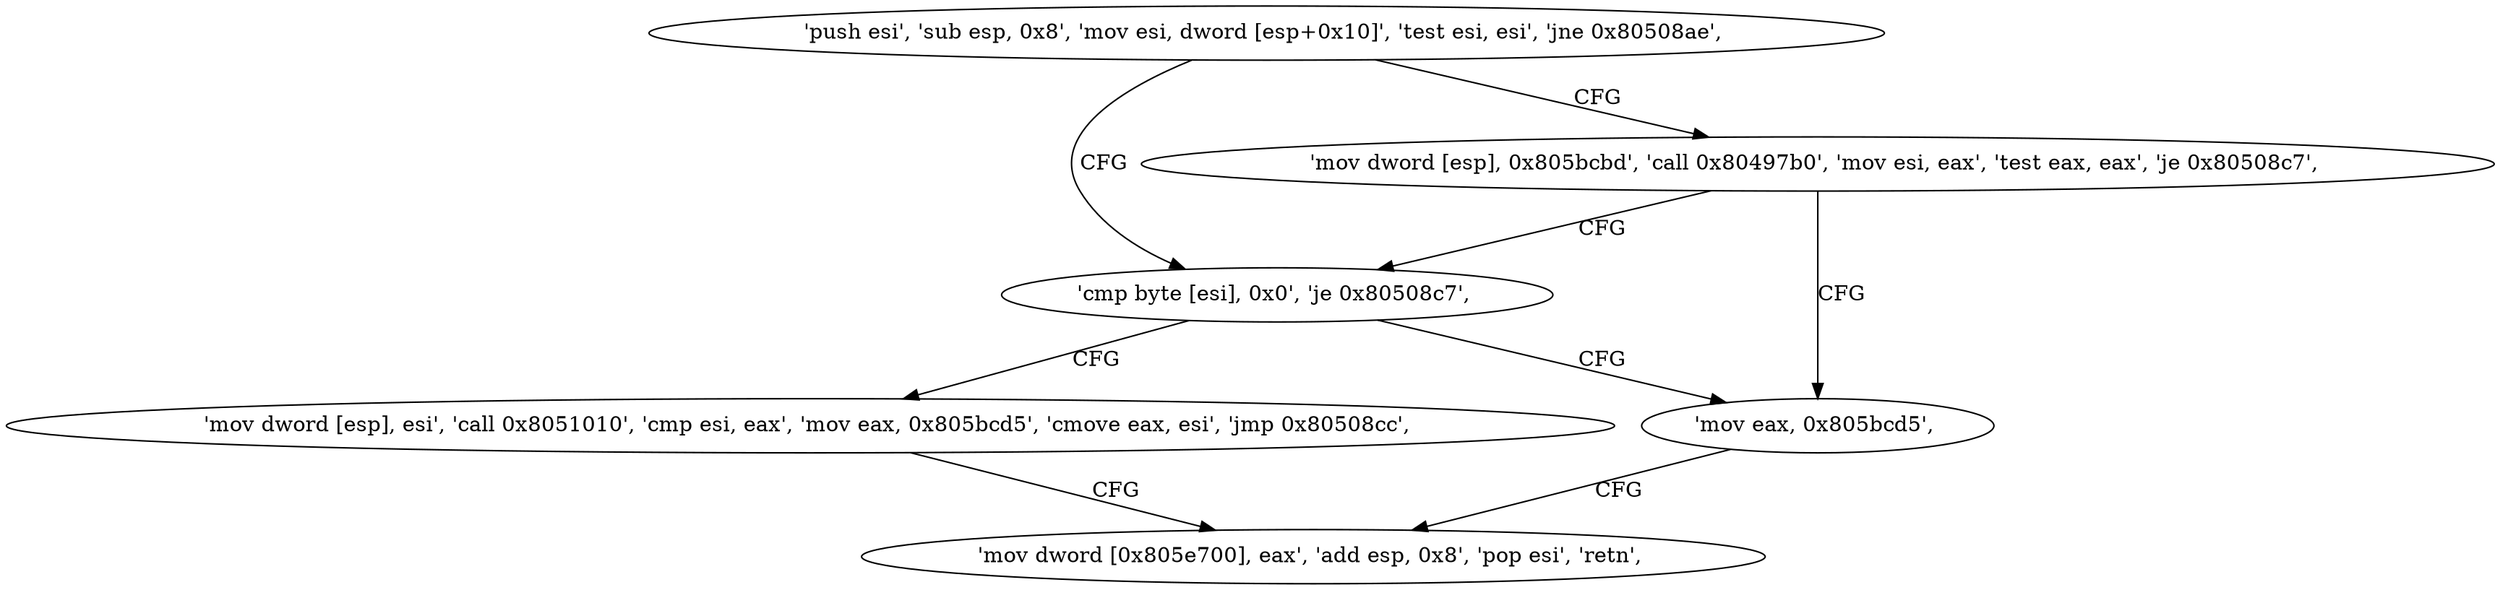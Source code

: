 digraph "func" {
"134547600" [label = "'push esi', 'sub esp, 0x8', 'mov esi, dword [esp+0x10]', 'test esi, esi', 'jne 0x80508ae', " ]
"134547630" [label = "'cmp byte [esi], 0x0', 'je 0x80508c7', " ]
"134547612" [label = "'mov dword [esp], 0x805bcbd', 'call 0x80497b0', 'mov esi, eax', 'test eax, eax', 'je 0x80508c7', " ]
"134547655" [label = "'mov eax, 0x805bcd5', " ]
"134547635" [label = "'mov dword [esp], esi', 'call 0x8051010', 'cmp esi, eax', 'mov eax, 0x805bcd5', 'cmove eax, esi', 'jmp 0x80508cc', " ]
"134547660" [label = "'mov dword [0x805e700], eax', 'add esp, 0x8', 'pop esi', 'retn', " ]
"134547600" -> "134547630" [ label = "CFG" ]
"134547600" -> "134547612" [ label = "CFG" ]
"134547630" -> "134547655" [ label = "CFG" ]
"134547630" -> "134547635" [ label = "CFG" ]
"134547612" -> "134547655" [ label = "CFG" ]
"134547612" -> "134547630" [ label = "CFG" ]
"134547655" -> "134547660" [ label = "CFG" ]
"134547635" -> "134547660" [ label = "CFG" ]
}
